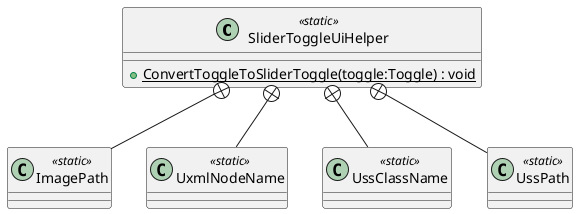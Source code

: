 @startuml
class SliderToggleUiHelper <<static>> {
    + {static} ConvertToggleToSliderToggle(toggle:Toggle) : void
}
class ImagePath <<static>> {
}
class UxmlNodeName <<static>> {
}
class UssClassName <<static>> {
}
class UssPath <<static>> {
}
SliderToggleUiHelper +-- ImagePath
SliderToggleUiHelper +-- UxmlNodeName
SliderToggleUiHelper +-- UssClassName
SliderToggleUiHelper +-- UssPath
@enduml

